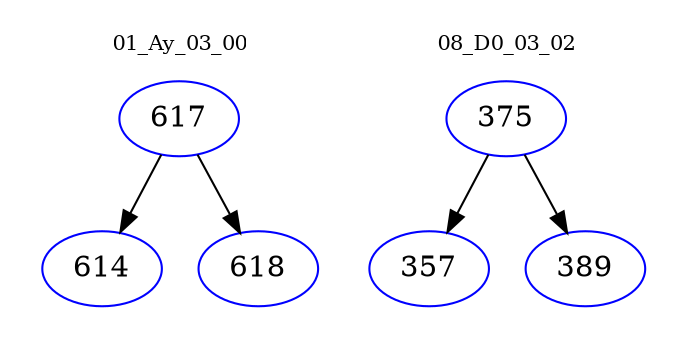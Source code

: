 digraph{
subgraph cluster_0 {
color = white
label = "01_Ay_03_00";
fontsize=10;
T0_617 [label="617", color="blue"]
T0_617 -> T0_614 [color="black"]
T0_614 [label="614", color="blue"]
T0_617 -> T0_618 [color="black"]
T0_618 [label="618", color="blue"]
}
subgraph cluster_1 {
color = white
label = "08_D0_03_02";
fontsize=10;
T1_375 [label="375", color="blue"]
T1_375 -> T1_357 [color="black"]
T1_357 [label="357", color="blue"]
T1_375 -> T1_389 [color="black"]
T1_389 [label="389", color="blue"]
}
}

